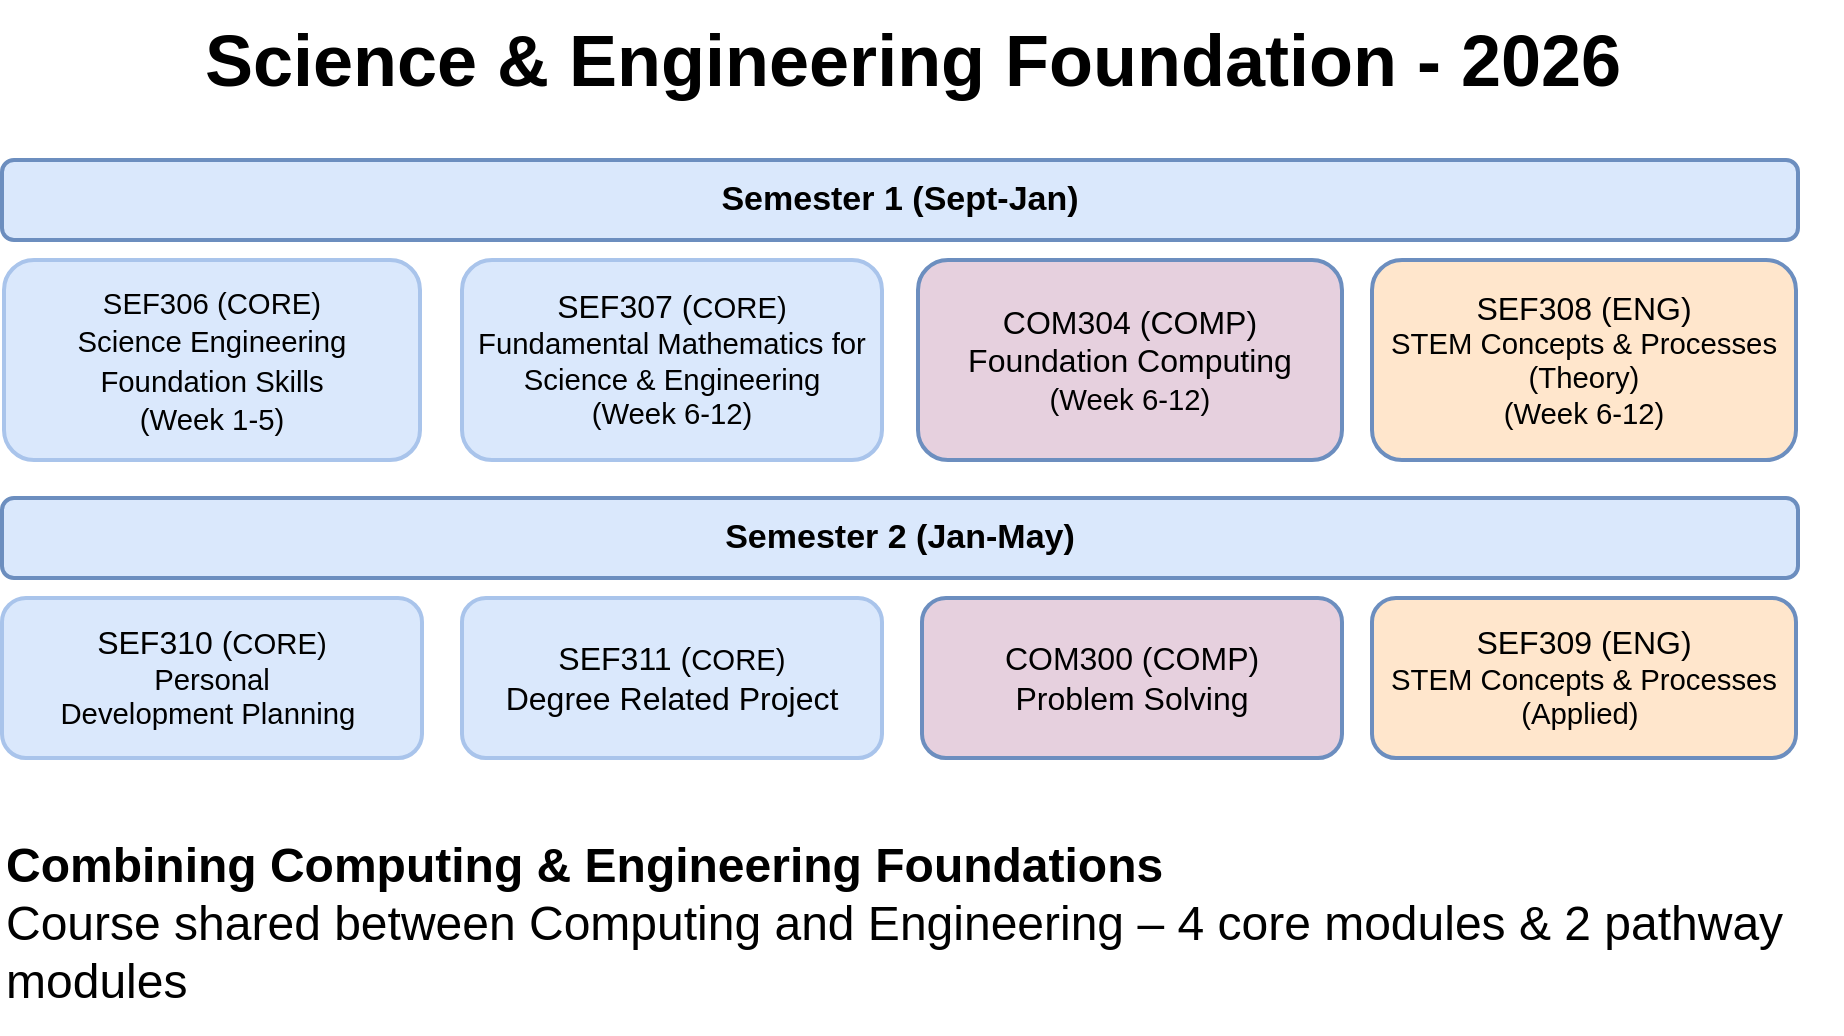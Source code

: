 <mxfile version="26.1.1">
  <diagram name="Page-1" id="dTm7rIVPD1FGJYWbWSoM">
    <mxGraphModel dx="1549" dy="686" grid="1" gridSize="10" guides="1" tooltips="1" connect="1" arrows="1" fold="1" page="1" pageScale="1" pageWidth="827" pageHeight="1169" math="0" shadow="0">
      <root>
        <mxCell id="0" />
        <mxCell id="1" parent="0" />
        <mxCell id="mlFxMyfKqSY4kEZdq88w-4" value="&lt;font&gt;&lt;span style=&quot;font-size: 16px&quot;&gt;COM300 (COMP)&lt;br&gt;Problem Solving&lt;/span&gt;&lt;/font&gt;" style="rounded=1;whiteSpace=wrap;html=1;fillColor=#E6D0DE;strokeColor=#6c8ebf;strokeWidth=2;" parent="1" vertex="1">
          <mxGeometry x="662" y="1219" width="210" height="80" as="geometry" />
        </mxCell>
        <mxCell id="mlFxMyfKqSY4kEZdq88w-5" value="&lt;font style=&quot;font-size: 16px;&quot;&gt;&lt;p class=&quot;MsoNormal&quot;&gt;SEF311 (&lt;span style=&quot;font-size: 14.667px;&quot;&gt;CORE)&lt;/span&gt;&lt;br&gt;&lt;span style=&quot;background-color: transparent; color: light-dark(rgb(0, 0, 0), rgb(255, 255, 255));&quot;&gt;Degree Related Project&lt;/span&gt;&lt;/p&gt;&lt;/font&gt;" style="rounded=1;whiteSpace=wrap;html=1;fillColor=#dae8fc;strokeColor=#A9C4EB;strokeWidth=2;" parent="1" vertex="1">
          <mxGeometry x="432" y="1219" width="210" height="80" as="geometry" />
        </mxCell>
        <mxCell id="mlFxMyfKqSY4kEZdq88w-6" value="&lt;font style=&quot;font-size: 17px;&quot;&gt;&lt;b&gt;Semester 1 (Sept-Jan)&lt;/b&gt;&lt;/font&gt;" style="rounded=1;whiteSpace=wrap;html=1;fillColor=#dae8fc;strokeColor=#6c8ebf;strokeWidth=2;" parent="1" vertex="1">
          <mxGeometry x="202" y="1000" width="898" height="40" as="geometry" />
        </mxCell>
        <mxCell id="mlFxMyfKqSY4kEZdq88w-7" value="&lt;font style=&quot;&quot;&gt;&lt;p style=&quot;&quot; class=&quot;MsoNormal&quot;&gt;&lt;span style=&quot;font-size: 16px;&quot;&gt;SEF309&amp;nbsp;&lt;/span&gt;&lt;span style=&quot;font-size: 16px;&quot;&gt;(ENG)&lt;/span&gt;&lt;span style=&quot;font-size: 16px;&quot;&gt;&lt;br&gt;&lt;/span&gt;&lt;span style=&quot;font-size: 11pt; font-family: Aptos, sans-serif; background-color: transparent; color: light-dark(rgb(0, 0, 0), rgb(255, 255, 255));&quot;&gt;STEM Concepts &amp;amp; Processes (Applied)&amp;nbsp;&lt;/span&gt;&lt;/p&gt;&lt;/font&gt;" style="rounded=1;whiteSpace=wrap;html=1;fillColor=#FFE6CC;strokeColor=#6c8ebf;strokeWidth=2;" parent="1" vertex="1">
          <mxGeometry x="887" y="1219" width="212" height="80" as="geometry" />
        </mxCell>
        <mxCell id="mlFxMyfKqSY4kEZdq88w-8" value="&lt;b style=&quot;border-color: var(--border-color); font-size: 17px;&quot;&gt;Semester 2 (Jan-May)&lt;/b&gt;" style="rounded=1;whiteSpace=wrap;html=1;fillColor=#dae8fc;strokeColor=#6c8ebf;strokeWidth=2;" parent="1" vertex="1">
          <mxGeometry x="202" y="1169" width="898" height="40" as="geometry" />
        </mxCell>
        <mxCell id="mlFxMyfKqSY4kEZdq88w-32" value="&lt;font style=&quot;font-size: 36px;&quot;&gt;&lt;b&gt;Science &amp;amp; Engineering Foundation - 2026&amp;nbsp;&lt;/b&gt;&lt;/font&gt;" style="text;html=1;align=center;verticalAlign=middle;resizable=0;points=[];autosize=1;strokeColor=none;fillColor=none;" parent="1" vertex="1">
          <mxGeometry x="292" y="920" width="740" height="60" as="geometry" />
        </mxCell>
        <mxCell id="mlFxMyfKqSY4kEZdq88w-35" value="&lt;font style=&quot;font-size: 16px;&quot;&gt;&lt;span style=&quot;font-size:11.0pt;line-height:107%;&lt;br/&gt;font-family:&amp;quot;Aptos&amp;quot;,sans-serif;mso-ascii-theme-font:minor-latin;mso-fareast-font-family:&lt;br/&gt;Aptos;mso-fareast-theme-font:minor-latin;mso-hansi-theme-font:minor-latin;&lt;br/&gt;mso-bidi-font-family:&amp;quot;Times New Roman&amp;quot;;mso-bidi-theme-font:minor-bidi;&lt;br/&gt;mso-ansi-language:EN-GB;mso-fareast-language:EN-US;mso-bidi-language:AR-SA&quot;&gt;&lt;span style=&quot;font-size: 11pt; background-color: transparent; color: light-dark(rgb(0, 0, 0), rgb(255, 255, 255));&quot;&gt;SEF306 (CORE)&lt;br&gt;&lt;/span&gt;Science&amp;nbsp;Engineering Foundation Skills&lt;/span&gt;&lt;span style=&quot;font-size: 16px&quot;&gt;&lt;/span&gt;&lt;/font&gt;&lt;div&gt;&lt;font style=&quot;font-size: 16px;&quot;&gt;&lt;span style=&quot;font-size:11.0pt;line-height:107%;&lt;br/&gt;font-family:&amp;quot;Aptos&amp;quot;,sans-serif;mso-ascii-theme-font:minor-latin;mso-fareast-font-family:&lt;br/&gt;Aptos;mso-fareast-theme-font:minor-latin;mso-hansi-theme-font:minor-latin;&lt;br/&gt;mso-bidi-font-family:&amp;quot;Times New Roman&amp;quot;;mso-bidi-theme-font:minor-bidi;&lt;br/&gt;mso-ansi-language:EN-GB;mso-fareast-language:EN-US;mso-bidi-language:AR-SA&quot;&gt;(Week 1-5)&lt;/span&gt;&lt;/font&gt;&lt;/div&gt;" style="rounded=1;whiteSpace=wrap;html=1;fillColor=#dae8fc;strokeColor=#A9C4EB;strokeWidth=2;" parent="1" vertex="1">
          <mxGeometry x="203" y="1050" width="208" height="100" as="geometry" />
        </mxCell>
        <mxCell id="mlFxMyfKqSY4kEZdq88w-38" value="&lt;font style=&quot;&quot;&gt;&lt;p style=&quot;&quot; class=&quot;MsoNormal&quot;&gt;&lt;span style=&quot;font-size: 16px;&quot;&gt;SEF307 (&lt;/span&gt;&lt;span style=&quot;font-size: 14.667px;&quot;&gt;CORE)&lt;/span&gt;&lt;span style=&quot;font-size: 16px;&quot;&gt;&lt;br&gt;&lt;/span&gt;&lt;span style=&quot;font-size: 11pt; background-color: transparent; color: light-dark(rgb(0, 0, 0), rgb(255, 255, 255));&quot;&gt;Fundamental&amp;nbsp;&lt;/span&gt;&lt;span style=&quot;font-size: 11pt; background-color: transparent; color: light-dark(rgb(0, 0, 0), rgb(255, 255, 255));&quot;&gt;Mathematics for Science &amp;amp; Engineering&lt;br&gt;&lt;/span&gt;&lt;span style=&quot;font-size: 14.667px;&quot;&gt;(Week 6-12)&lt;/span&gt;&lt;span style=&quot;font-size: 11pt; background-color: transparent; color: light-dark(rgb(0, 0, 0), rgb(255, 255, 255));&quot;&gt;&lt;/span&gt;&lt;/p&gt;&lt;/font&gt;" style="rounded=1;whiteSpace=wrap;html=1;fillColor=#dae8fc;strokeColor=#A9C4EB;strokeWidth=2;" parent="1" vertex="1">
          <mxGeometry x="432" y="1050" width="210" height="100" as="geometry" />
        </mxCell>
        <mxCell id="mlFxMyfKqSY4kEZdq88w-39" value="&lt;font style=&quot;&quot;&gt;&lt;p style=&quot;&quot; class=&quot;MsoNormal&quot;&gt;&lt;span style=&quot;font-size: 16px;&quot;&gt;SEF308 (ENG)&lt;br&gt;&lt;/span&gt;&lt;span style=&quot;font-size: 11pt; background-color: transparent; color: light-dark(rgb(0, 0, 0), rgb(255, 255, 255));&quot;&gt;STEM &lt;/span&gt;&lt;span style=&quot;font-size: 11pt; background-color: transparent; color: light-dark(rgb(0, 0, 0), rgb(255, 255, 255));&quot;&gt;Concepts &amp;amp; Processes (Theory)&lt;br&gt;&lt;/span&gt;&lt;span style=&quot;font-size: 14.667px;&quot;&gt;(Week 6-12)&lt;/span&gt;&lt;span style=&quot;font-size: 11pt; background-color: transparent; color: light-dark(rgb(0, 0, 0), rgb(255, 255, 255));&quot;&gt;&lt;/span&gt;&lt;/p&gt;&lt;/font&gt;" style="rounded=1;whiteSpace=wrap;html=1;fillColor=#FFE6CC;strokeColor=#6c8ebf;strokeWidth=2;" parent="1" vertex="1">
          <mxGeometry x="887" y="1050" width="212" height="100" as="geometry" />
        </mxCell>
        <mxCell id="mlFxMyfKqSY4kEZdq88w-40" value="&lt;font style=&quot;&quot;&gt;&lt;p style=&quot;&quot; class=&quot;MsoNormal&quot;&gt;&lt;span style=&quot;font-size: 16px;&quot;&gt;SEF310 (&lt;/span&gt;&lt;span style=&quot;font-size: 14.667px;&quot;&gt;CORE)&lt;/span&gt;&lt;span style=&quot;font-size: 16px;&quot;&gt;&lt;br&gt;&lt;/span&gt;&lt;span style=&quot;font-size: 11pt; font-family: Aptos, sans-serif; background-color: transparent; color: light-dark(rgb(0, 0, 0), rgb(255, 255, 255));&quot;&gt;Personal&lt;br&gt;Development Planning&amp;nbsp;&lt;/span&gt;&lt;/p&gt;&lt;/font&gt;" style="rounded=1;whiteSpace=wrap;html=1;fillColor=#dae8fc;strokeColor=#A9C4EB;strokeWidth=2;" parent="1" vertex="1">
          <mxGeometry x="202" y="1219" width="210" height="80" as="geometry" />
        </mxCell>
        <mxCell id="mlFxMyfKqSY4kEZdq88w-41" value="&lt;font style=&quot;font-size: 16px;&quot;&gt;COM304 (COMP)&lt;br&gt;Foundation Computing&lt;br&gt;&lt;span style=&quot;font-size: 14.667px;&quot;&gt;(Week 6-12)&lt;/span&gt;&lt;br&gt;&lt;/font&gt;" style="rounded=1;whiteSpace=wrap;html=1;fillColor=#E6D0DE;strokeColor=#6c8ebf;strokeWidth=2;" parent="1" vertex="1">
          <mxGeometry x="660" y="1050" width="212" height="100" as="geometry" />
        </mxCell>
        <mxCell id="vd5Rm62SC3kX-SYhfRc3-1" value="&lt;p class=&quot;MsoNormal&quot;&gt;&lt;font style=&quot;font-size: 24px;&quot;&gt;&lt;b style=&quot;&quot;&gt;Combining Computing &amp;amp; Engineering Foundations&lt;br&gt;&lt;/b&gt;Course shared between Computing and Engineering – 4 core modules &amp;amp; 2 pathway&lt;br&gt;modules&lt;/font&gt;&lt;/p&gt;" style="text;whiteSpace=wrap;html=1;" parent="1" vertex="1">
          <mxGeometry x="202" y="1320" width="920" height="110" as="geometry" />
        </mxCell>
      </root>
    </mxGraphModel>
  </diagram>
</mxfile>
